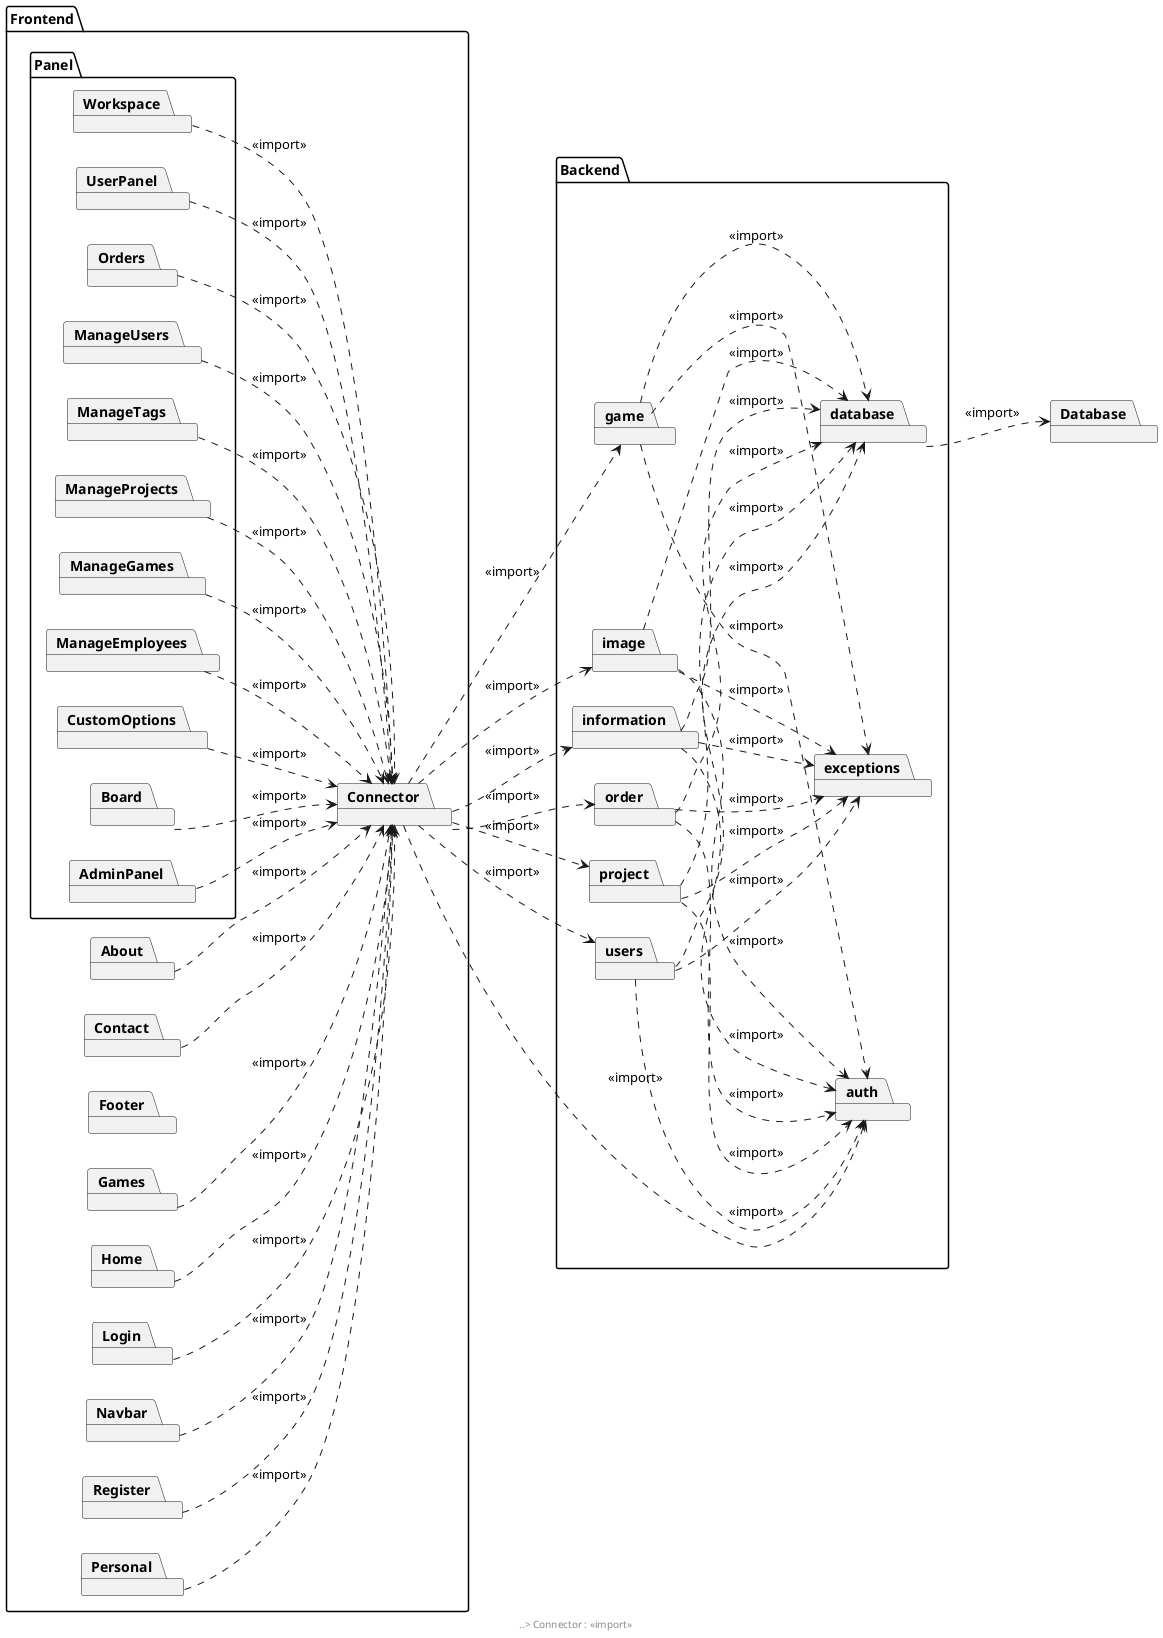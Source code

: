@startuml

left to right direction

package Frontend {
    package About
    package Contact
    package Footer
    package Games
    package Home
    package Login
    package Navbar
    package Register
    package Personal
    package Panel {
        package AdminPanel
        package Board
        package CustomOptions
        package ManageEmployees
        package ManageGames
        package ManageProjects
        package ManageTags
        package ManageUsers
        package Orders
        package UserPanel
        package Workspace
    }
    package Connector
}

About ..> Connector : <<import>>
Contact ..> Connector : <<import>>
Footer ..> Connector : <<import>>
Games ..> Connector : <<import>>
Home ..> Connector : <<import>>
Login ..> Connector : <<import>>
Navbar ..> Connector : <<import>>
Register ..> Connector : <<import>>
Personal ..> Connector : <<import>>
AdminPanel ..> Connector : <<import>>
Board ..> Connector : <<import>>
CustomOptions ..> Connector : <<import>>
ManageEmployees ..> Connector : <<import>>
ManageGames ..> Connector : <<import>>
ManageProjects ..> Connector : <<import>>
ManageTags ..> Connector : <<import>>
ManageUsers ..> Connector : <<import>>
Orders ..> Connector : <<import>>
UserPanel ..> Connector : <<import>>
Workspace ..> Connector : <<import>>

package Backend {
    package auth
    package database
    package exceptions
    package game
    package image
    package information
    package order
    package project
    package users
}

Connector ..> game : <<import>>
Connector ..> image : <<import>>
Connector ..> information : <<import>>
Connector ..> order : <<import>>
Connector ..> project : <<import>>
Connector ..> users : <<import>>
Connector ..> auth : <<import>>

game ..> auth : <<import>>
image ..> auth : <<import>>
information ..> auth : <<import>>
order ..> auth : <<import>>
project ..> auth : <<import>>
users ..> auth : <<import>>

game ..> database : <<import>>
image ..> database : <<import>>
information ..> database : <<import>>
order ..> database : <<import>>
project ..> database : <<import>>
users ..> database : <<import>>

game ..> exceptions : <<import>>
image ..> exceptions : <<import>>
information ..> exceptions : <<import>>
order ..> exceptions : <<import>>
project ..> exceptions : <<import>>
users ..> exceptions : <<import>>

package Database

database ..> Database : <<import>>

@enduml
